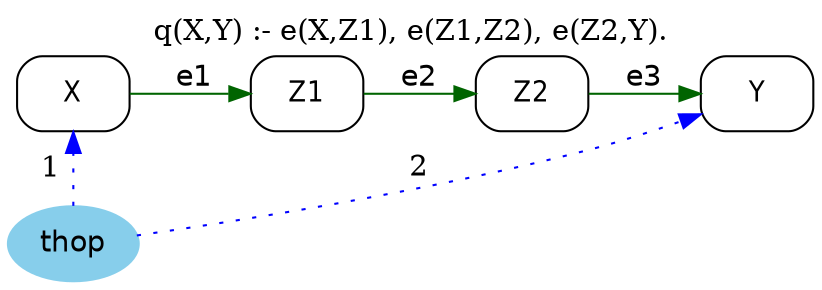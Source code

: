 strict digraph G {
	graph [bb="0,0,375.19,131",
		label="q(X,Y) :- e(X,Z1), e(Z1,Z2), e(Z2,Y).",
		labelloc=t,
		lheight=0.21,
		lp="187.6,119.5",
		lwidth=2.96,
		rankdir=LR
	];
	node [label="\N"];
	X	 [fontname="Helvetica-Narrow",
		height=0.5,
		pos="28.597,90",
		shape=box,
		style=rounded,
		width=0.75];
	Z1	 [fontname="Helvetica-Narrow",
		height=0.5,
		pos="136.19,90",
		shape=box,
		style=rounded,
		width=0.75];
	X -> Z1	 [color=darkgreen,
		fontname=helvetica,
		label=e1,
		lp="83.195,97.5",
		pos="e,109.05,90 55.749,90 68.747,90 84.521,90 98.646,90"];
	Z2	 [fontname="Helvetica-Narrow",
		height=0.5,
		pos="242.19,90",
		shape=box,
		style=rounded,
		width=0.75];
	Z1 -> Z2	 [color=darkgreen,
		fontname=helvetica,
		label=e2,
		lp="189.19,97.5",
		pos="e,214.85,90 163.22,90 175.83,90 191.05,90 204.74,90"];
	Y	 [fontname="Helvetica-Narrow",
		height=0.5,
		pos="348.19,90",
		shape=box,
		style=rounded,
		width=0.75];
	Z2 -> Y	 [color=darkgreen,
		fontname=helvetica,
		label=e3,
		lp="295.19,97.5",
		pos="e,320.85,90 269.22,90 281.83,90 297.05,90 310.74,90"];
	thop	 [color=skyblue,
		fillcolor=skyblue,
		fontname=helvetica,
		height=0.5,
		pos="28.597,18",
		shape=oval,
		style="filled,rounded",
		width=0.79437];
	thop -> X	 [color=blue,
		constraint=false,
		label=1,
		lp="18.097,54",
		pos="e,28.597,71.587 28.597,36.169 28.597,43.869 28.597,53.026 28.597,61.583",
		style=dotted];
	thop -> Y	 [color=blue,
		constraint=false,
		label=2,
		lp="189.19,54.5",
		pos="e,321.07,79.645 56.674,21.904 101.87,28.49 193.37,43.063 269.19,63 283.16,66.671 298.22,71.573 311.4,76.193",
		style=dotted];
}
